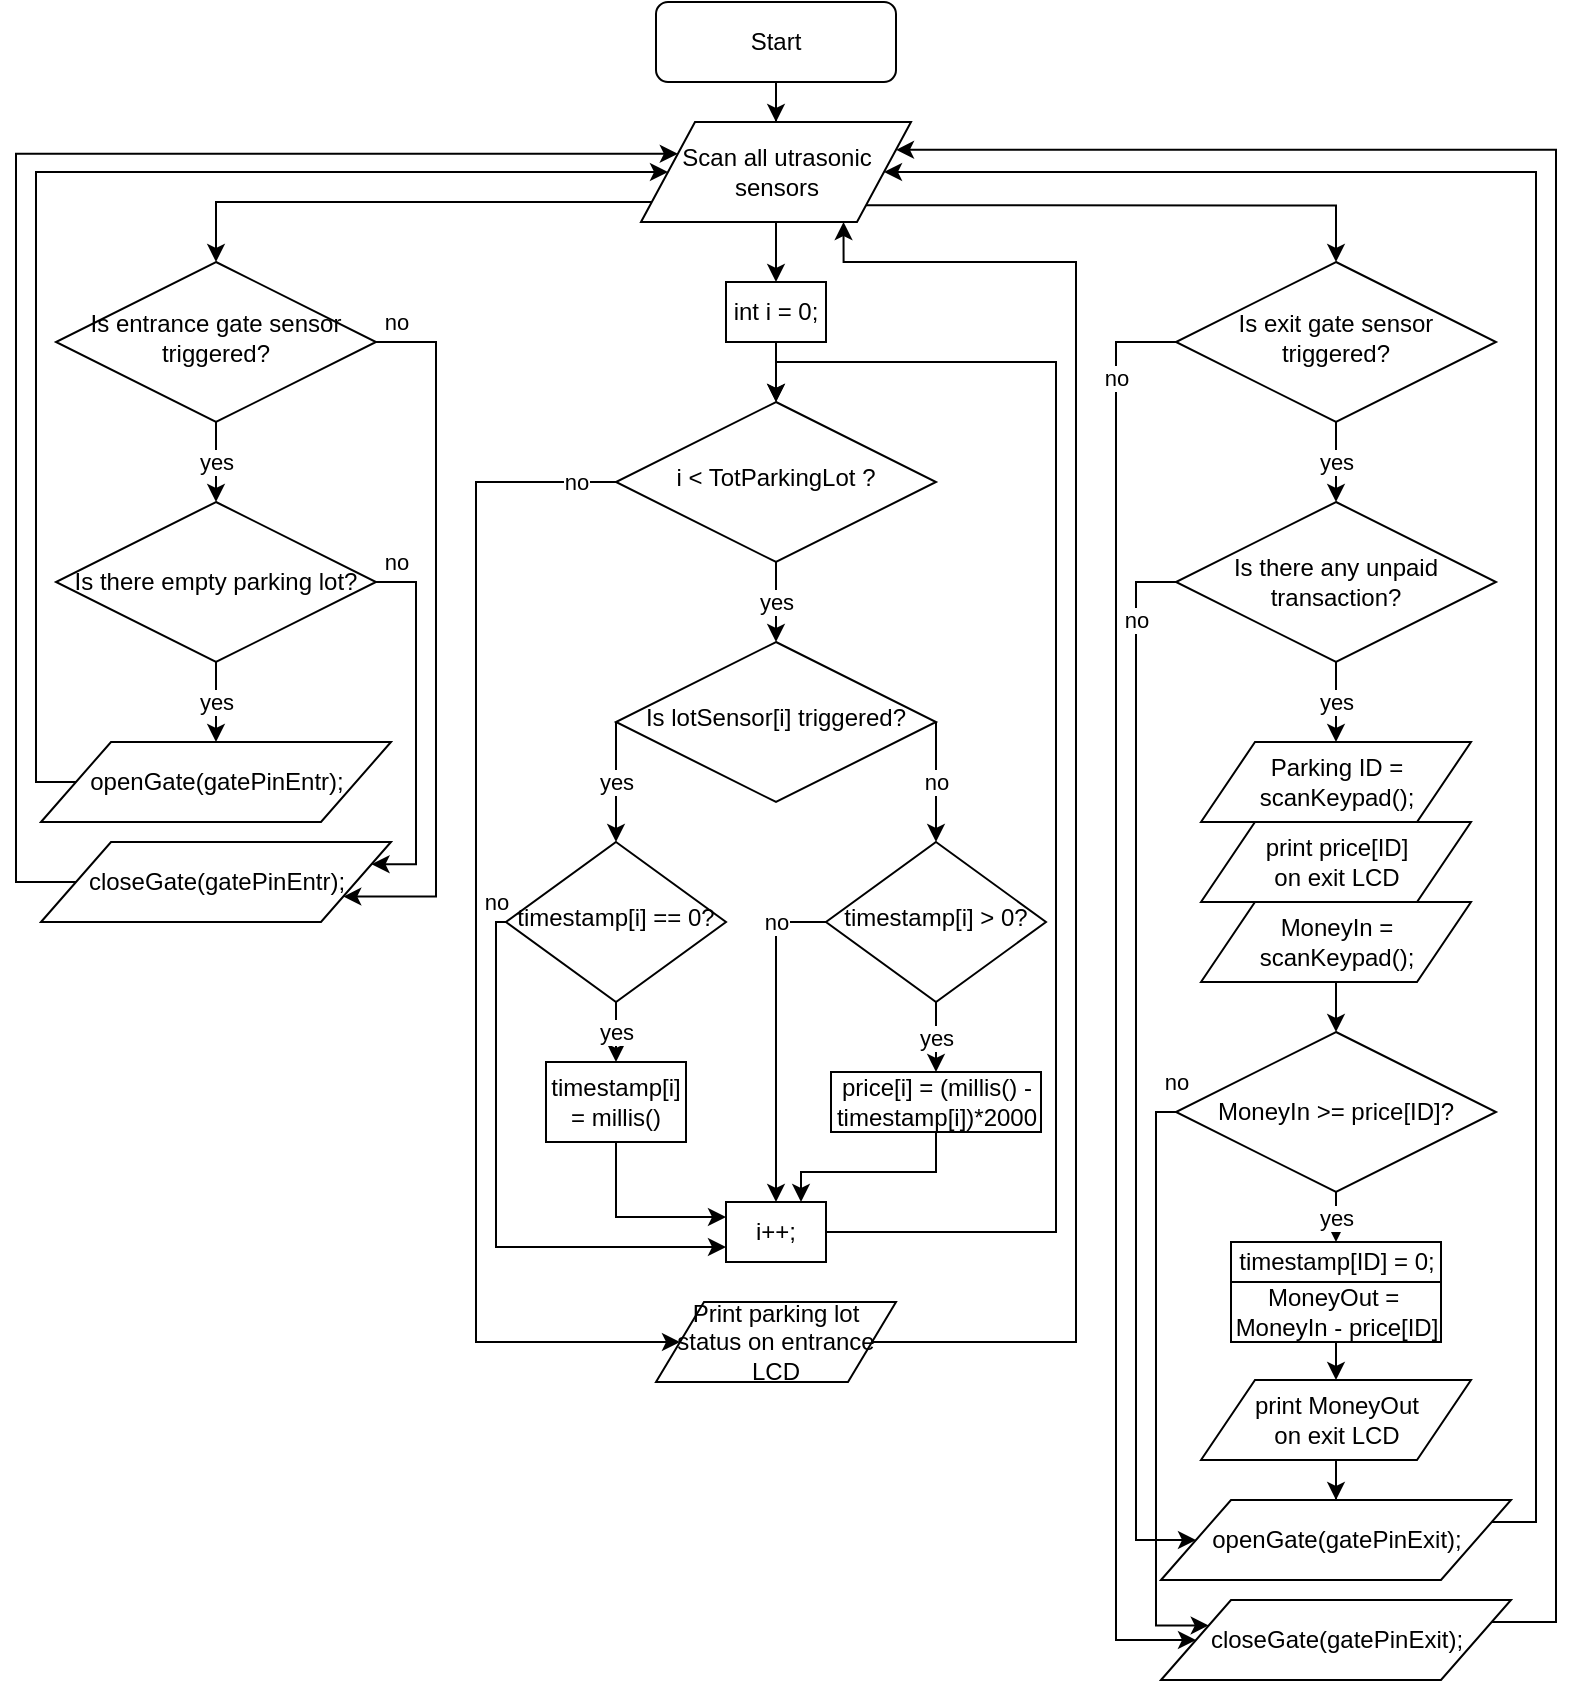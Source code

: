 <mxfile version="13.2.6" type="device"><diagram id="C5RBs43oDa-KdzZeNtuy" name="Page-1"><mxGraphModel dx="700" dy="752" grid="1" gridSize="10" guides="1" tooltips="1" connect="1" arrows="1" fold="1" page="1" pageScale="1" pageWidth="827" pageHeight="1169" math="0" shadow="0"><root><mxCell id="WIyWlLk6GJQsqaUBKTNV-0"/><mxCell id="WIyWlLk6GJQsqaUBKTNV-1" parent="WIyWlLk6GJQsqaUBKTNV-0"/><mxCell id="gxBT9ZDth3OUtEyy1MIO-27" style="edgeStyle=orthogonalEdgeStyle;rounded=0;orthogonalLoop=1;jettySize=auto;html=1;" parent="WIyWlLk6GJQsqaUBKTNV-1" source="WIyWlLk6GJQsqaUBKTNV-3" target="gxBT9ZDth3OUtEyy1MIO-23" edge="1"><mxGeometry relative="1" as="geometry"/></mxCell><mxCell id="WIyWlLk6GJQsqaUBKTNV-3" value="Start" style="rounded=1;whiteSpace=wrap;html=1;fontSize=12;glass=0;strokeWidth=1;shadow=0;" parent="WIyWlLk6GJQsqaUBKTNV-1" vertex="1"><mxGeometry x="340" y="30" width="120" height="40" as="geometry"/></mxCell><mxCell id="NtNXnhKj7OksGYWm4sUY-2" value="yes" style="edgeStyle=orthogonalEdgeStyle;rounded=0;orthogonalLoop=1;jettySize=auto;html=1;entryX=0.5;entryY=0;entryDx=0;entryDy=0;" parent="WIyWlLk6GJQsqaUBKTNV-1" source="WIyWlLk6GJQsqaUBKTNV-6" target="NtNXnhKj7OksGYWm4sUY-1" edge="1"><mxGeometry relative="1" as="geometry"/></mxCell><mxCell id="NtNXnhKj7OksGYWm4sUY-23" value="no" style="edgeStyle=orthogonalEdgeStyle;rounded=0;orthogonalLoop=1;jettySize=auto;html=1;entryX=0;entryY=0.5;entryDx=0;entryDy=0;" parent="WIyWlLk6GJQsqaUBKTNV-1" source="WIyWlLk6GJQsqaUBKTNV-6" target="NtNXnhKj7OksGYWm4sUY-22" edge="1"><mxGeometry x="-0.934" relative="1" as="geometry"><Array as="points"><mxPoint x="250" y="270"/><mxPoint x="250" y="700"/></Array><mxPoint as="offset"/></mxGeometry></mxCell><mxCell id="WIyWlLk6GJQsqaUBKTNV-6" value="i &amp;lt; TotParkingLot ?" style="rhombus;whiteSpace=wrap;html=1;shadow=0;fontFamily=Helvetica;fontSize=12;align=center;strokeWidth=1;spacing=6;spacingTop=-4;" parent="WIyWlLk6GJQsqaUBKTNV-1" vertex="1"><mxGeometry x="320" y="230" width="160" height="80" as="geometry"/></mxCell><mxCell id="gxBT9ZDth3OUtEyy1MIO-21" value="yes" style="edgeStyle=orthogonalEdgeStyle;rounded=0;orthogonalLoop=1;jettySize=auto;html=1;entryX=0.5;entryY=0;entryDx=0;entryDy=0;" parent="WIyWlLk6GJQsqaUBKTNV-1" source="WIyWlLk6GJQsqaUBKTNV-10" target="gxBT9ZDth3OUtEyy1MIO-20" edge="1"><mxGeometry relative="1" as="geometry"/></mxCell><mxCell id="gxBT9ZDth3OUtEyy1MIO-42" value="no" style="edgeStyle=orthogonalEdgeStyle;rounded=0;orthogonalLoop=1;jettySize=auto;html=1;entryX=0;entryY=0.5;entryDx=0;entryDy=0;" parent="WIyWlLk6GJQsqaUBKTNV-1" source="WIyWlLk6GJQsqaUBKTNV-10" target="gxBT9ZDth3OUtEyy1MIO-36" edge="1"><mxGeometry x="-0.868" relative="1" as="geometry"><Array as="points"><mxPoint x="570" y="200"/><mxPoint x="570" y="849"/></Array><mxPoint as="offset"/></mxGeometry></mxCell><mxCell id="WIyWlLk6GJQsqaUBKTNV-10" value="Is exit gate sensor triggered?" style="rhombus;whiteSpace=wrap;html=1;shadow=0;fontFamily=Helvetica;fontSize=12;align=center;strokeWidth=1;spacing=6;spacingTop=-4;" parent="WIyWlLk6GJQsqaUBKTNV-1" vertex="1"><mxGeometry x="600" y="160" width="160" height="80" as="geometry"/></mxCell><mxCell id="gxBT9ZDth3OUtEyy1MIO-12" value="yes" style="edgeStyle=orthogonalEdgeStyle;rounded=0;orthogonalLoop=1;jettySize=auto;html=1;entryX=0.5;entryY=0;entryDx=0;entryDy=0;" parent="WIyWlLk6GJQsqaUBKTNV-1" source="gxBT9ZDth3OUtEyy1MIO-1" target="gxBT9ZDth3OUtEyy1MIO-11" edge="1"><mxGeometry relative="1" as="geometry"/></mxCell><mxCell id="UDyd4ZYMCV8nkfyFMi4u-0" value="no" style="edgeStyle=orthogonalEdgeStyle;rounded=0;orthogonalLoop=1;jettySize=auto;html=1;entryX=1;entryY=0.75;entryDx=0;entryDy=0;" parent="WIyWlLk6GJQsqaUBKTNV-1" source="gxBT9ZDth3OUtEyy1MIO-1" target="gxBT9ZDth3OUtEyy1MIO-34" edge="1"><mxGeometry x="-0.943" y="10" relative="1" as="geometry"><Array as="points"><mxPoint x="230" y="200"/><mxPoint x="230" y="477"/></Array><mxPoint as="offset"/></mxGeometry></mxCell><mxCell id="gxBT9ZDth3OUtEyy1MIO-1" value="Is entrance gate sensor triggered?" style="rhombus;whiteSpace=wrap;html=1;shadow=0;fontFamily=Helvetica;fontSize=12;align=center;strokeWidth=1;spacing=6;spacingTop=-4;" parent="WIyWlLk6GJQsqaUBKTNV-1" vertex="1"><mxGeometry x="40" y="160" width="160" height="80" as="geometry"/></mxCell><mxCell id="gxBT9ZDth3OUtEyy1MIO-37" value="yes" style="edgeStyle=orthogonalEdgeStyle;rounded=0;orthogonalLoop=1;jettySize=auto;html=1;entryX=0.5;entryY=0;entryDx=0;entryDy=0;" parent="WIyWlLk6GJQsqaUBKTNV-1" source="gxBT9ZDth3OUtEyy1MIO-11" target="gxBT9ZDth3OUtEyy1MIO-13" edge="1"><mxGeometry relative="1" as="geometry"><Array as="points"><mxPoint x="125" y="350"/><mxPoint x="125" y="350"/></Array><mxPoint as="offset"/></mxGeometry></mxCell><mxCell id="gxBT9ZDth3OUtEyy1MIO-38" value="no" style="edgeStyle=orthogonalEdgeStyle;rounded=0;orthogonalLoop=1;jettySize=auto;html=1;entryX=1;entryY=0.25;entryDx=0;entryDy=0;exitX=1;exitY=0.5;exitDx=0;exitDy=0;" parent="WIyWlLk6GJQsqaUBKTNV-1" source="gxBT9ZDth3OUtEyy1MIO-11" target="gxBT9ZDth3OUtEyy1MIO-34" edge="1"><mxGeometry x="-0.891" y="10" relative="1" as="geometry"><Array as="points"><mxPoint x="220" y="320"/><mxPoint x="220" y="461"/></Array><mxPoint as="offset"/></mxGeometry></mxCell><mxCell id="gxBT9ZDth3OUtEyy1MIO-11" value="Is there empty parking lot?" style="rhombus;whiteSpace=wrap;html=1;" parent="WIyWlLk6GJQsqaUBKTNV-1" vertex="1"><mxGeometry x="40" y="280" width="160" height="80" as="geometry"/></mxCell><mxCell id="UDyd4ZYMCV8nkfyFMi4u-2" style="edgeStyle=orthogonalEdgeStyle;rounded=0;orthogonalLoop=1;jettySize=auto;html=1;entryX=0;entryY=0.5;entryDx=0;entryDy=0;" parent="WIyWlLk6GJQsqaUBKTNV-1" source="gxBT9ZDth3OUtEyy1MIO-13" target="gxBT9ZDth3OUtEyy1MIO-23" edge="1"><mxGeometry relative="1" as="geometry"><Array as="points"><mxPoint x="30" y="420"/><mxPoint x="30" y="115"/></Array></mxGeometry></mxCell><mxCell id="gxBT9ZDth3OUtEyy1MIO-13" value="openGate(gatePinEntr);" style="shape=parallelogram;perimeter=parallelogramPerimeter;whiteSpace=wrap;html=1;" parent="WIyWlLk6GJQsqaUBKTNV-1" vertex="1"><mxGeometry x="32.5" y="400" width="175" height="40" as="geometry"/></mxCell><mxCell id="gxBT9ZDth3OUtEyy1MIO-32" value="yes" style="edgeStyle=orthogonalEdgeStyle;rounded=0;orthogonalLoop=1;jettySize=auto;html=1;entryX=0.5;entryY=0;entryDx=0;entryDy=0;" parent="WIyWlLk6GJQsqaUBKTNV-1" source="gxBT9ZDth3OUtEyy1MIO-20" target="gxBT9ZDth3OUtEyy1MIO-30" edge="1"><mxGeometry relative="1" as="geometry"/></mxCell><mxCell id="gxBT9ZDth3OUtEyy1MIO-43" value="no" style="edgeStyle=orthogonalEdgeStyle;rounded=0;orthogonalLoop=1;jettySize=auto;html=1;entryX=0;entryY=0.5;entryDx=0;entryDy=0;" parent="WIyWlLk6GJQsqaUBKTNV-1" source="gxBT9ZDth3OUtEyy1MIO-20" target="gxBT9ZDth3OUtEyy1MIO-35" edge="1"><mxGeometry x="-0.853" relative="1" as="geometry"><Array as="points"><mxPoint x="580" y="320"/><mxPoint x="580" y="799"/></Array><mxPoint as="offset"/></mxGeometry></mxCell><mxCell id="gxBT9ZDth3OUtEyy1MIO-20" value="Is there any unpaid transaction?" style="rhombus;whiteSpace=wrap;html=1;" parent="WIyWlLk6GJQsqaUBKTNV-1" vertex="1"><mxGeometry x="600" y="280" width="160" height="80" as="geometry"/></mxCell><mxCell id="gxBT9ZDth3OUtEyy1MIO-25" style="edgeStyle=orthogonalEdgeStyle;rounded=0;orthogonalLoop=1;jettySize=auto;html=1;entryX=0.5;entryY=0;entryDx=0;entryDy=0;" parent="WIyWlLk6GJQsqaUBKTNV-1" source="gxBT9ZDth3OUtEyy1MIO-23" target="gxBT9ZDth3OUtEyy1MIO-1" edge="1"><mxGeometry relative="1" as="geometry"><Array as="points"><mxPoint x="120" y="130"/></Array></mxGeometry></mxCell><mxCell id="gxBT9ZDth3OUtEyy1MIO-26" style="edgeStyle=orthogonalEdgeStyle;rounded=0;orthogonalLoop=1;jettySize=auto;html=1;entryX=0.5;entryY=0;entryDx=0;entryDy=0;exitX=1;exitY=1;exitDx=0;exitDy=0;" parent="WIyWlLk6GJQsqaUBKTNV-1" source="gxBT9ZDth3OUtEyy1MIO-23" target="WIyWlLk6GJQsqaUBKTNV-10" edge="1"><mxGeometry relative="1" as="geometry"><Array as="points"><mxPoint x="680" y="132"/></Array></mxGeometry></mxCell><mxCell id="NtNXnhKj7OksGYWm4sUY-4" style="edgeStyle=orthogonalEdgeStyle;rounded=0;orthogonalLoop=1;jettySize=auto;html=1;entryX=0.5;entryY=0;entryDx=0;entryDy=0;" parent="WIyWlLk6GJQsqaUBKTNV-1" source="gxBT9ZDth3OUtEyy1MIO-23" target="NtNXnhKj7OksGYWm4sUY-3" edge="1"><mxGeometry relative="1" as="geometry"/></mxCell><mxCell id="gxBT9ZDth3OUtEyy1MIO-23" value="Scan all utrasonic sensors" style="shape=parallelogram;perimeter=parallelogramPerimeter;whiteSpace=wrap;html=1;" parent="WIyWlLk6GJQsqaUBKTNV-1" vertex="1"><mxGeometry x="332.5" y="90" width="135" height="50" as="geometry"/></mxCell><mxCell id="gxBT9ZDth3OUtEyy1MIO-30" value="Parking ID = scanKeypad();" style="shape=parallelogram;perimeter=parallelogramPerimeter;whiteSpace=wrap;html=1;" parent="WIyWlLk6GJQsqaUBKTNV-1" vertex="1"><mxGeometry x="612.5" y="400" width="135" height="40" as="geometry"/></mxCell><mxCell id="UDyd4ZYMCV8nkfyFMi4u-1" style="edgeStyle=orthogonalEdgeStyle;rounded=0;orthogonalLoop=1;jettySize=auto;html=1;entryX=0;entryY=0.25;entryDx=0;entryDy=0;" parent="WIyWlLk6GJQsqaUBKTNV-1" source="gxBT9ZDth3OUtEyy1MIO-34" target="gxBT9ZDth3OUtEyy1MIO-23" edge="1"><mxGeometry relative="1" as="geometry"><Array as="points"><mxPoint x="20" y="470"/><mxPoint x="20" y="106"/></Array></mxGeometry></mxCell><mxCell id="gxBT9ZDth3OUtEyy1MIO-34" value="closeGate(gatePinEntr);" style="shape=parallelogram;perimeter=parallelogramPerimeter;whiteSpace=wrap;html=1;" parent="WIyWlLk6GJQsqaUBKTNV-1" vertex="1"><mxGeometry x="32.5" y="450" width="175" height="40" as="geometry"/></mxCell><mxCell id="UDyd4ZYMCV8nkfyFMi4u-3" style="edgeStyle=orthogonalEdgeStyle;rounded=0;orthogonalLoop=1;jettySize=auto;html=1;entryX=1;entryY=0.5;entryDx=0;entryDy=0;" parent="WIyWlLk6GJQsqaUBKTNV-1" source="gxBT9ZDth3OUtEyy1MIO-35" target="gxBT9ZDth3OUtEyy1MIO-23" edge="1"><mxGeometry relative="1" as="geometry"><Array as="points"><mxPoint x="780" y="790"/><mxPoint x="780" y="115"/></Array></mxGeometry></mxCell><mxCell id="gxBT9ZDth3OUtEyy1MIO-35" value="openGate(gatePinExit);" style="shape=parallelogram;perimeter=parallelogramPerimeter;whiteSpace=wrap;html=1;" parent="WIyWlLk6GJQsqaUBKTNV-1" vertex="1"><mxGeometry x="592.5" y="779" width="175" height="40" as="geometry"/></mxCell><mxCell id="UDyd4ZYMCV8nkfyFMi4u-4" style="edgeStyle=orthogonalEdgeStyle;rounded=0;orthogonalLoop=1;jettySize=auto;html=1;entryX=1;entryY=0.25;entryDx=0;entryDy=0;" parent="WIyWlLk6GJQsqaUBKTNV-1" source="gxBT9ZDth3OUtEyy1MIO-36" target="gxBT9ZDth3OUtEyy1MIO-23" edge="1"><mxGeometry relative="1" as="geometry"><Array as="points"><mxPoint x="790" y="840"/><mxPoint x="790" y="104"/></Array></mxGeometry></mxCell><mxCell id="gxBT9ZDth3OUtEyy1MIO-36" value="closeGate(gatePinExit);" style="shape=parallelogram;perimeter=parallelogramPerimeter;whiteSpace=wrap;html=1;" parent="WIyWlLk6GJQsqaUBKTNV-1" vertex="1"><mxGeometry x="592.5" y="829" width="175" height="40" as="geometry"/></mxCell><mxCell id="NtNXnhKj7OksGYWm4sUY-9" value="yes" style="edgeStyle=orthogonalEdgeStyle;rounded=0;orthogonalLoop=1;jettySize=auto;html=1;entryX=0.5;entryY=0;entryDx=0;entryDy=0;exitX=0;exitY=0.5;exitDx=0;exitDy=0;" parent="WIyWlLk6GJQsqaUBKTNV-1" source="NtNXnhKj7OksGYWm4sUY-1" target="NtNXnhKj7OksGYWm4sUY-6" edge="1"><mxGeometry relative="1" as="geometry"><Array as="points"><mxPoint x="320" y="420"/><mxPoint x="320" y="420"/></Array></mxGeometry></mxCell><mxCell id="NtNXnhKj7OksGYWm4sUY-10" value="no" style="edgeStyle=orthogonalEdgeStyle;rounded=0;orthogonalLoop=1;jettySize=auto;html=1;" parent="WIyWlLk6GJQsqaUBKTNV-1" source="NtNXnhKj7OksGYWm4sUY-1" target="NtNXnhKj7OksGYWm4sUY-8" edge="1"><mxGeometry relative="1" as="geometry"><Array as="points"><mxPoint x="480" y="440"/><mxPoint x="480" y="440"/></Array></mxGeometry></mxCell><mxCell id="NtNXnhKj7OksGYWm4sUY-1" value="Is lotSensor[i] triggered?" style="rhombus;whiteSpace=wrap;html=1;shadow=0;fontFamily=Helvetica;fontSize=12;align=center;strokeWidth=1;spacing=6;spacingTop=-4;" parent="WIyWlLk6GJQsqaUBKTNV-1" vertex="1"><mxGeometry x="320" y="350" width="160" height="80" as="geometry"/></mxCell><mxCell id="NtNXnhKj7OksGYWm4sUY-5" style="edgeStyle=orthogonalEdgeStyle;rounded=0;orthogonalLoop=1;jettySize=auto;html=1;entryX=0.5;entryY=0;entryDx=0;entryDy=0;" parent="WIyWlLk6GJQsqaUBKTNV-1" source="NtNXnhKj7OksGYWm4sUY-3" target="WIyWlLk6GJQsqaUBKTNV-6" edge="1"><mxGeometry relative="1" as="geometry"/></mxCell><mxCell id="NtNXnhKj7OksGYWm4sUY-3" value="int i = 0;" style="rounded=0;whiteSpace=wrap;html=1;" parent="WIyWlLk6GJQsqaUBKTNV-1" vertex="1"><mxGeometry x="375" y="170" width="50" height="30" as="geometry"/></mxCell><mxCell id="NtNXnhKj7OksGYWm4sUY-12" value="yes" style="edgeStyle=orthogonalEdgeStyle;rounded=0;orthogonalLoop=1;jettySize=auto;html=1;entryX=0.5;entryY=0;entryDx=0;entryDy=0;" parent="WIyWlLk6GJQsqaUBKTNV-1" source="NtNXnhKj7OksGYWm4sUY-6" target="NtNXnhKj7OksGYWm4sUY-11" edge="1"><mxGeometry relative="1" as="geometry"/></mxCell><mxCell id="NtNXnhKj7OksGYWm4sUY-24" value="no" style="edgeStyle=orthogonalEdgeStyle;rounded=0;orthogonalLoop=1;jettySize=auto;html=1;entryX=0;entryY=0.75;entryDx=0;entryDy=0;" parent="WIyWlLk6GJQsqaUBKTNV-1" source="NtNXnhKj7OksGYWm4sUY-6" target="NtNXnhKj7OksGYWm4sUY-16" edge="1"><mxGeometry x="-0.965" y="-10" relative="1" as="geometry"><Array as="points"><mxPoint x="260" y="490"/><mxPoint x="260" y="653"/></Array><mxPoint x="10" y="-10" as="offset"/></mxGeometry></mxCell><mxCell id="NtNXnhKj7OksGYWm4sUY-6" value="timestamp[i] == 0?" style="rhombus;whiteSpace=wrap;html=1;shadow=0;fontFamily=Helvetica;fontSize=12;align=center;strokeWidth=1;spacing=6;spacingTop=-4;" parent="WIyWlLk6GJQsqaUBKTNV-1" vertex="1"><mxGeometry x="265" y="450" width="110" height="80" as="geometry"/></mxCell><mxCell id="NtNXnhKj7OksGYWm4sUY-20" value="no" style="edgeStyle=orthogonalEdgeStyle;rounded=0;orthogonalLoop=1;jettySize=auto;html=1;entryX=0.5;entryY=0;entryDx=0;entryDy=0;" parent="WIyWlLk6GJQsqaUBKTNV-1" source="NtNXnhKj7OksGYWm4sUY-8" target="NtNXnhKj7OksGYWm4sUY-16" edge="1"><mxGeometry x="-0.697" relative="1" as="geometry"><Array as="points"><mxPoint x="400" y="490"/></Array><mxPoint as="offset"/></mxGeometry></mxCell><mxCell id="UDyd4ZYMCV8nkfyFMi4u-10" value="yes" style="edgeStyle=orthogonalEdgeStyle;rounded=0;orthogonalLoop=1;jettySize=auto;html=1;entryX=0.5;entryY=0;entryDx=0;entryDy=0;" parent="WIyWlLk6GJQsqaUBKTNV-1" source="NtNXnhKj7OksGYWm4sUY-8" target="NtNXnhKj7OksGYWm4sUY-13" edge="1"><mxGeometry relative="1" as="geometry"/></mxCell><mxCell id="NtNXnhKj7OksGYWm4sUY-8" value="timestamp[i] &amp;gt; 0?" style="rhombus;whiteSpace=wrap;html=1;shadow=0;fontFamily=Helvetica;fontSize=12;align=center;strokeWidth=1;spacing=6;spacingTop=-4;" parent="WIyWlLk6GJQsqaUBKTNV-1" vertex="1"><mxGeometry x="425" y="450" width="110" height="80" as="geometry"/></mxCell><mxCell id="NtNXnhKj7OksGYWm4sUY-17" style="edgeStyle=orthogonalEdgeStyle;rounded=0;orthogonalLoop=1;jettySize=auto;html=1;entryX=0;entryY=0.25;entryDx=0;entryDy=0;" parent="WIyWlLk6GJQsqaUBKTNV-1" source="NtNXnhKj7OksGYWm4sUY-11" target="NtNXnhKj7OksGYWm4sUY-16" edge="1"><mxGeometry relative="1" as="geometry"><Array as="points"><mxPoint x="320" y="638"/></Array></mxGeometry></mxCell><mxCell id="NtNXnhKj7OksGYWm4sUY-11" value="&lt;span&gt;timestamp[i] = millis()&lt;/span&gt;" style="rounded=0;whiteSpace=wrap;html=1;" parent="WIyWlLk6GJQsqaUBKTNV-1" vertex="1"><mxGeometry x="285" y="560" width="70" height="40" as="geometry"/></mxCell><mxCell id="c6Ma5ZMuVwFfm1MQs4i5-0" style="edgeStyle=orthogonalEdgeStyle;rounded=0;orthogonalLoop=1;jettySize=auto;html=1;exitX=0.5;exitY=1;exitDx=0;exitDy=0;entryX=0.75;entryY=0;entryDx=0;entryDy=0;" parent="WIyWlLk6GJQsqaUBKTNV-1" source="NtNXnhKj7OksGYWm4sUY-13" target="NtNXnhKj7OksGYWm4sUY-16" edge="1"><mxGeometry relative="1" as="geometry"/></mxCell><mxCell id="NtNXnhKj7OksGYWm4sUY-13" value="&lt;div&gt;price[i] = (millis() - timestamp[i])*2000&lt;/div&gt;" style="rounded=0;whiteSpace=wrap;html=1;" parent="WIyWlLk6GJQsqaUBKTNV-1" vertex="1"><mxGeometry x="427.5" y="565" width="105" height="30" as="geometry"/></mxCell><mxCell id="NtNXnhKj7OksGYWm4sUY-21" style="edgeStyle=orthogonalEdgeStyle;rounded=0;orthogonalLoop=1;jettySize=auto;html=1;entryX=0.5;entryY=0;entryDx=0;entryDy=0;" parent="WIyWlLk6GJQsqaUBKTNV-1" source="NtNXnhKj7OksGYWm4sUY-16" target="WIyWlLk6GJQsqaUBKTNV-6" edge="1"><mxGeometry relative="1" as="geometry"><Array as="points"><mxPoint x="540" y="645"/><mxPoint x="540" y="210"/><mxPoint x="400" y="210"/></Array></mxGeometry></mxCell><mxCell id="NtNXnhKj7OksGYWm4sUY-16" value="i++;" style="rounded=0;whiteSpace=wrap;html=1;" parent="WIyWlLk6GJQsqaUBKTNV-1" vertex="1"><mxGeometry x="375" y="630" width="50" height="30" as="geometry"/></mxCell><mxCell id="UDyd4ZYMCV8nkfyFMi4u-6" style="edgeStyle=orthogonalEdgeStyle;rounded=0;orthogonalLoop=1;jettySize=auto;html=1;entryX=0.75;entryY=1;entryDx=0;entryDy=0;" parent="WIyWlLk6GJQsqaUBKTNV-1" source="NtNXnhKj7OksGYWm4sUY-22" target="gxBT9ZDth3OUtEyy1MIO-23" edge="1"><mxGeometry relative="1" as="geometry"><Array as="points"><mxPoint x="550" y="700"/><mxPoint x="550" y="160"/><mxPoint x="434" y="160"/></Array></mxGeometry></mxCell><mxCell id="NtNXnhKj7OksGYWm4sUY-22" value="Print parking lot status on entrance LCD" style="shape=parallelogram;perimeter=parallelogramPerimeter;whiteSpace=wrap;html=1;" parent="WIyWlLk6GJQsqaUBKTNV-1" vertex="1"><mxGeometry x="340" y="680" width="120" height="40" as="geometry"/></mxCell><mxCell id="UDyd4ZYMCV8nkfyFMi4u-7" value="&lt;div&gt;&lt;span&gt;timestamp[ID] = 0;&lt;/span&gt;&lt;br&gt;&lt;/div&gt;" style="rounded=0;whiteSpace=wrap;html=1;" parent="WIyWlLk6GJQsqaUBKTNV-1" vertex="1"><mxGeometry x="627.5" y="650" width="105" height="20" as="geometry"/></mxCell><mxCell id="UDyd4ZYMCV8nkfyFMi4u-13" value="print price[ID] &lt;br&gt;on exit LCD" style="shape=parallelogram;perimeter=parallelogramPerimeter;whiteSpace=wrap;html=1;" parent="WIyWlLk6GJQsqaUBKTNV-1" vertex="1"><mxGeometry x="612.5" y="440" width="135" height="40" as="geometry"/></mxCell><mxCell id="UDyd4ZYMCV8nkfyFMi4u-17" style="edgeStyle=orthogonalEdgeStyle;rounded=0;orthogonalLoop=1;jettySize=auto;html=1;entryX=0.5;entryY=0;entryDx=0;entryDy=0;" parent="WIyWlLk6GJQsqaUBKTNV-1" source="UDyd4ZYMCV8nkfyFMi4u-14" target="UDyd4ZYMCV8nkfyFMi4u-16" edge="1"><mxGeometry relative="1" as="geometry"/></mxCell><mxCell id="UDyd4ZYMCV8nkfyFMi4u-14" value="MoneyIn = scanKeypad();" style="shape=parallelogram;perimeter=parallelogramPerimeter;whiteSpace=wrap;html=1;" parent="WIyWlLk6GJQsqaUBKTNV-1" vertex="1"><mxGeometry x="612.5" y="480" width="135" height="40" as="geometry"/></mxCell><mxCell id="UDyd4ZYMCV8nkfyFMi4u-19" value="no" style="edgeStyle=orthogonalEdgeStyle;rounded=0;orthogonalLoop=1;jettySize=auto;html=1;entryX=0;entryY=0.25;entryDx=0;entryDy=0;" parent="WIyWlLk6GJQsqaUBKTNV-1" source="UDyd4ZYMCV8nkfyFMi4u-16" target="gxBT9ZDth3OUtEyy1MIO-36" edge="1"><mxGeometry x="-0.932" y="18" relative="1" as="geometry"><Array as="points"><mxPoint x="590" y="585"/><mxPoint x="590" y="842"/></Array><mxPoint x="-8" y="-15" as="offset"/></mxGeometry></mxCell><mxCell id="c6Ma5ZMuVwFfm1MQs4i5-1" value="yes" style="edgeStyle=orthogonalEdgeStyle;rounded=0;orthogonalLoop=1;jettySize=auto;html=1;exitX=0.5;exitY=1;exitDx=0;exitDy=0;entryX=0.5;entryY=0;entryDx=0;entryDy=0;" parent="WIyWlLk6GJQsqaUBKTNV-1" source="UDyd4ZYMCV8nkfyFMi4u-16" target="UDyd4ZYMCV8nkfyFMi4u-7" edge="1"><mxGeometry relative="1" as="geometry"/></mxCell><mxCell id="UDyd4ZYMCV8nkfyFMi4u-16" value="MoneyIn &amp;gt;= price[ID]?" style="rhombus;whiteSpace=wrap;html=1;" parent="WIyWlLk6GJQsqaUBKTNV-1" vertex="1"><mxGeometry x="600" y="545" width="160" height="80" as="geometry"/></mxCell><mxCell id="UDyd4ZYMCV8nkfyFMi4u-27" style="edgeStyle=orthogonalEdgeStyle;rounded=0;orthogonalLoop=1;jettySize=auto;html=1;entryX=0.5;entryY=0;entryDx=0;entryDy=0;" parent="WIyWlLk6GJQsqaUBKTNV-1" source="UDyd4ZYMCV8nkfyFMi4u-20" target="gxBT9ZDth3OUtEyy1MIO-35" edge="1"><mxGeometry relative="1" as="geometry"/></mxCell><mxCell id="UDyd4ZYMCV8nkfyFMi4u-20" value="print MoneyOut &lt;br&gt;on exit LCD" style="shape=parallelogram;perimeter=parallelogramPerimeter;whiteSpace=wrap;html=1;" parent="WIyWlLk6GJQsqaUBKTNV-1" vertex="1"><mxGeometry x="612.5" y="719" width="135" height="40" as="geometry"/></mxCell><mxCell id="c6Ma5ZMuVwFfm1MQs4i5-2" style="edgeStyle=orthogonalEdgeStyle;rounded=0;orthogonalLoop=1;jettySize=auto;html=1;exitX=0.5;exitY=1;exitDx=0;exitDy=0;entryX=0.5;entryY=0;entryDx=0;entryDy=0;" parent="WIyWlLk6GJQsqaUBKTNV-1" source="UDyd4ZYMCV8nkfyFMi4u-24" target="UDyd4ZYMCV8nkfyFMi4u-20" edge="1"><mxGeometry relative="1" as="geometry"/></mxCell><mxCell id="UDyd4ZYMCV8nkfyFMi4u-24" value="MoneyOut =&amp;nbsp;&lt;br&gt;MoneyIn - price[ID]" style="rounded=0;whiteSpace=wrap;html=1;" parent="WIyWlLk6GJQsqaUBKTNV-1" vertex="1"><mxGeometry x="627.5" y="670" width="105" height="30" as="geometry"/></mxCell></root></mxGraphModel></diagram></mxfile>